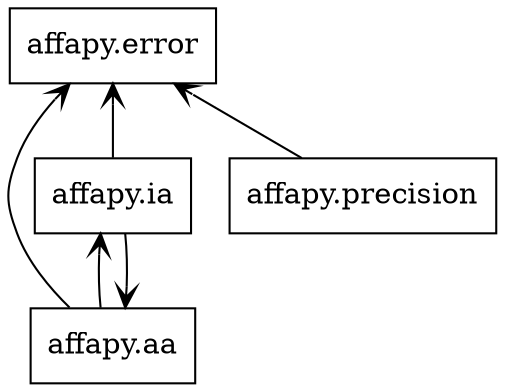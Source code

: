 digraph "packages_affapy" {
charset="utf-8"
rankdir=BT
"1" [label="affapy.aa", shape="box"];
"2" [label="affapy.error", shape="box"];
"3" [label="affapy.ia", shape="box"];
"4" [label="affapy.precision", shape="box"];
"1" -> "2" [arrowhead="open", arrowtail="none"];
"1" -> "3" [arrowhead="open", arrowtail="none"];
"3" -> "1" [arrowhead="open", arrowtail="none"];
"3" -> "2" [arrowhead="open", arrowtail="none"];
"4" -> "2" [arrowhead="open", arrowtail="none"];
}
